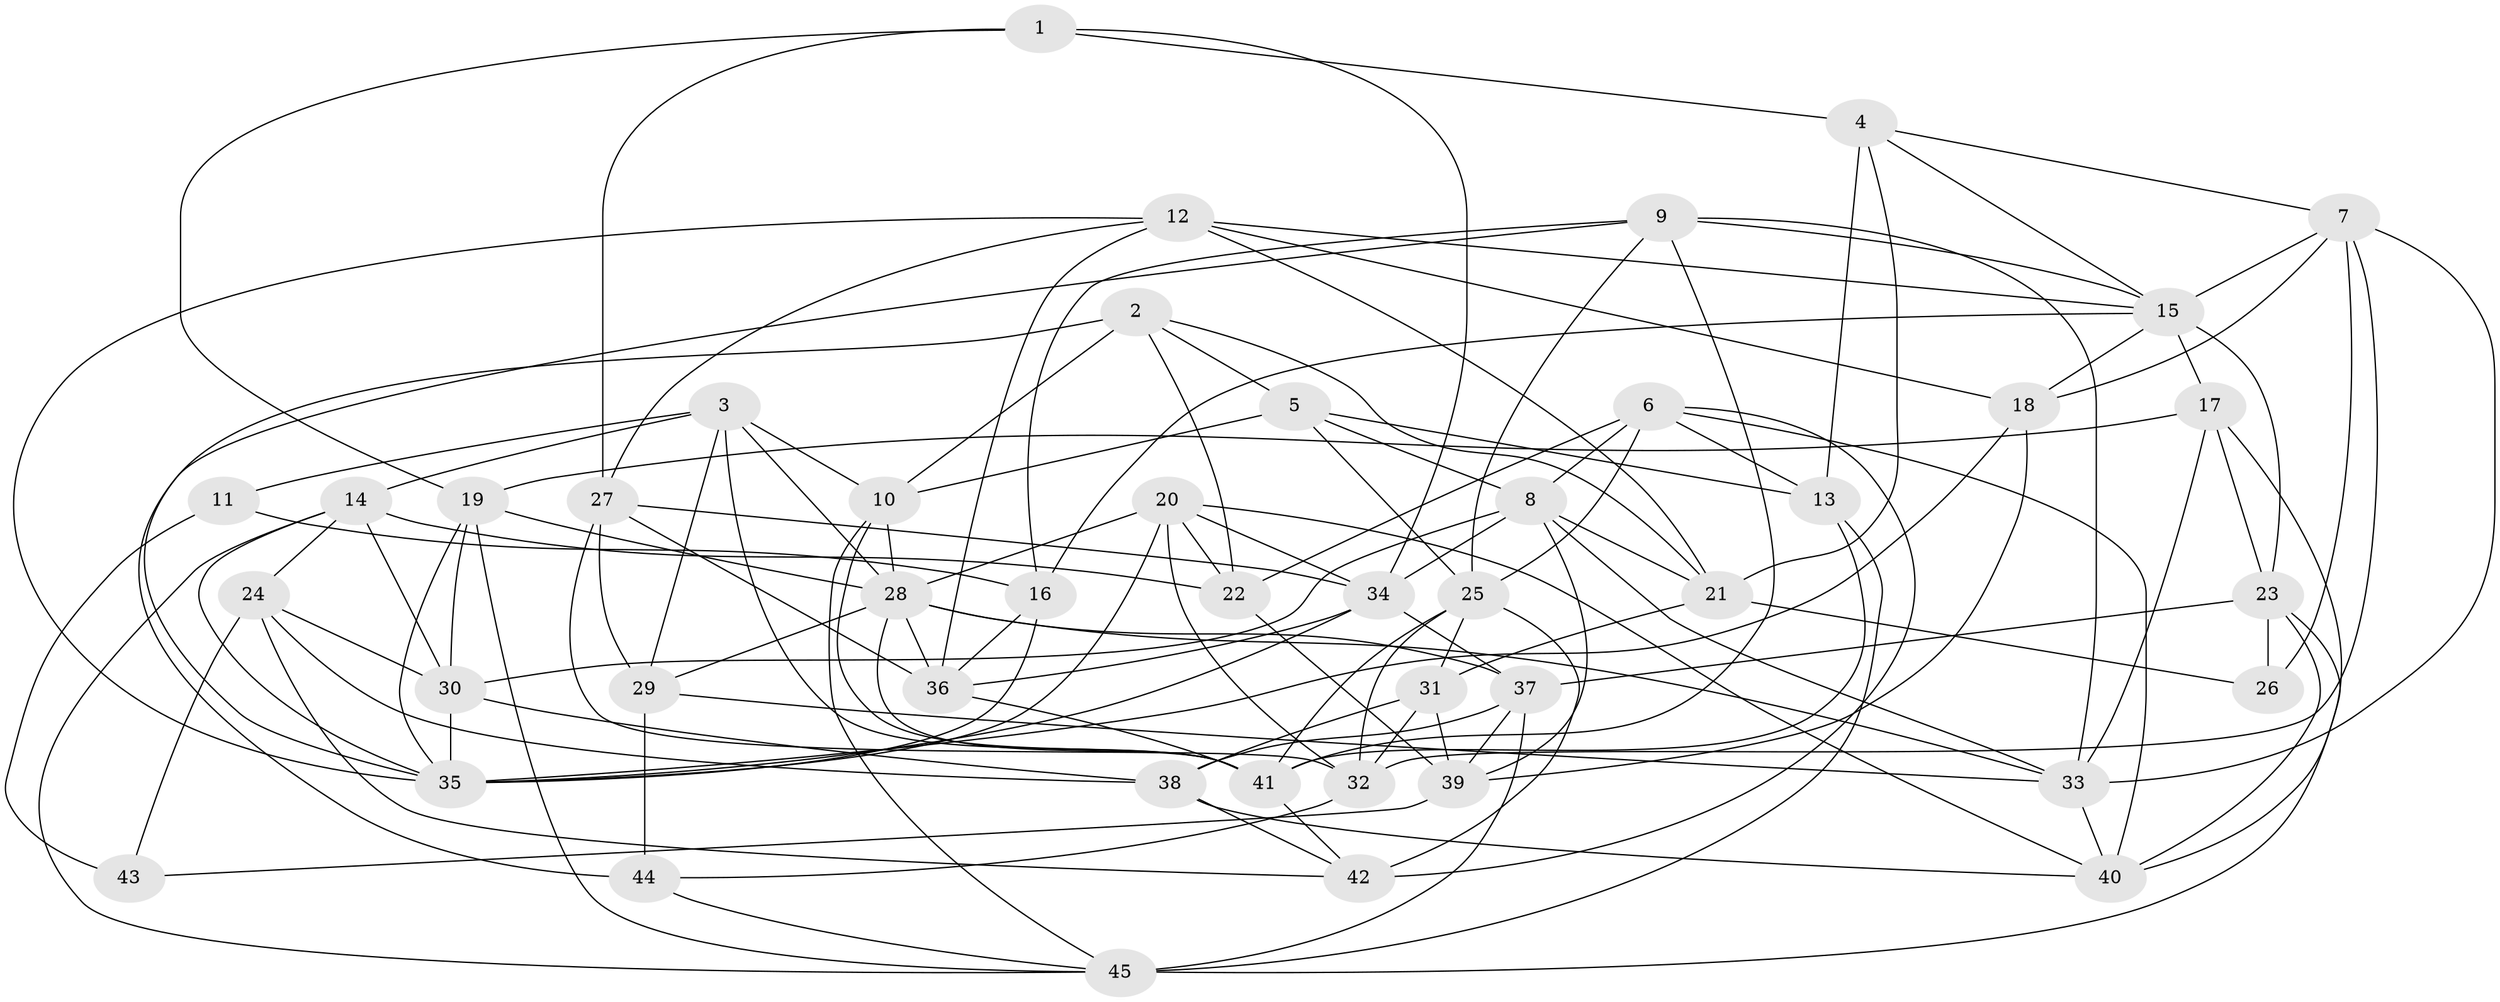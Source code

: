 // original degree distribution, {4: 1.0}
// Generated by graph-tools (version 1.1) at 2025/38/03/04/25 23:38:06]
// undirected, 45 vertices, 130 edges
graph export_dot {
  node [color=gray90,style=filled];
  1;
  2;
  3;
  4;
  5;
  6;
  7;
  8;
  9;
  10;
  11;
  12;
  13;
  14;
  15;
  16;
  17;
  18;
  19;
  20;
  21;
  22;
  23;
  24;
  25;
  26;
  27;
  28;
  29;
  30;
  31;
  32;
  33;
  34;
  35;
  36;
  37;
  38;
  39;
  40;
  41;
  42;
  43;
  44;
  45;
  1 -- 4 [weight=1.0];
  1 -- 19 [weight=1.0];
  1 -- 27 [weight=1.0];
  1 -- 34 [weight=1.0];
  2 -- 5 [weight=1.0];
  2 -- 10 [weight=1.0];
  2 -- 21 [weight=1.0];
  2 -- 22 [weight=1.0];
  2 -- 44 [weight=2.0];
  3 -- 10 [weight=1.0];
  3 -- 11 [weight=1.0];
  3 -- 14 [weight=1.0];
  3 -- 28 [weight=1.0];
  3 -- 29 [weight=1.0];
  3 -- 41 [weight=1.0];
  4 -- 7 [weight=1.0];
  4 -- 13 [weight=2.0];
  4 -- 15 [weight=1.0];
  4 -- 21 [weight=1.0];
  5 -- 8 [weight=2.0];
  5 -- 10 [weight=1.0];
  5 -- 13 [weight=1.0];
  5 -- 25 [weight=1.0];
  6 -- 8 [weight=1.0];
  6 -- 13 [weight=1.0];
  6 -- 22 [weight=1.0];
  6 -- 25 [weight=1.0];
  6 -- 40 [weight=1.0];
  6 -- 42 [weight=1.0];
  7 -- 15 [weight=1.0];
  7 -- 18 [weight=1.0];
  7 -- 26 [weight=1.0];
  7 -- 32 [weight=1.0];
  7 -- 33 [weight=1.0];
  8 -- 21 [weight=1.0];
  8 -- 30 [weight=1.0];
  8 -- 33 [weight=1.0];
  8 -- 34 [weight=1.0];
  8 -- 39 [weight=1.0];
  9 -- 15 [weight=1.0];
  9 -- 16 [weight=1.0];
  9 -- 25 [weight=1.0];
  9 -- 33 [weight=1.0];
  9 -- 35 [weight=1.0];
  9 -- 41 [weight=1.0];
  10 -- 28 [weight=1.0];
  10 -- 41 [weight=1.0];
  10 -- 45 [weight=1.0];
  11 -- 16 [weight=1.0];
  11 -- 43 [weight=2.0];
  12 -- 15 [weight=1.0];
  12 -- 18 [weight=1.0];
  12 -- 21 [weight=1.0];
  12 -- 27 [weight=1.0];
  12 -- 35 [weight=1.0];
  12 -- 36 [weight=1.0];
  13 -- 41 [weight=1.0];
  13 -- 45 [weight=1.0];
  14 -- 22 [weight=1.0];
  14 -- 24 [weight=1.0];
  14 -- 30 [weight=1.0];
  14 -- 35 [weight=1.0];
  14 -- 45 [weight=1.0];
  15 -- 16 [weight=1.0];
  15 -- 17 [weight=1.0];
  15 -- 18 [weight=1.0];
  15 -- 23 [weight=1.0];
  16 -- 35 [weight=1.0];
  16 -- 36 [weight=2.0];
  17 -- 19 [weight=1.0];
  17 -- 23 [weight=2.0];
  17 -- 33 [weight=1.0];
  17 -- 40 [weight=1.0];
  18 -- 35 [weight=1.0];
  18 -- 39 [weight=2.0];
  19 -- 28 [weight=1.0];
  19 -- 30 [weight=1.0];
  19 -- 35 [weight=1.0];
  19 -- 45 [weight=1.0];
  20 -- 22 [weight=2.0];
  20 -- 28 [weight=1.0];
  20 -- 32 [weight=1.0];
  20 -- 34 [weight=1.0];
  20 -- 35 [weight=2.0];
  20 -- 40 [weight=1.0];
  21 -- 26 [weight=1.0];
  21 -- 31 [weight=1.0];
  22 -- 39 [weight=1.0];
  23 -- 26 [weight=2.0];
  23 -- 37 [weight=3.0];
  23 -- 40 [weight=1.0];
  23 -- 45 [weight=1.0];
  24 -- 30 [weight=1.0];
  24 -- 38 [weight=1.0];
  24 -- 42 [weight=1.0];
  24 -- 43 [weight=2.0];
  25 -- 31 [weight=1.0];
  25 -- 32 [weight=1.0];
  25 -- 41 [weight=1.0];
  25 -- 42 [weight=2.0];
  27 -- 29 [weight=1.0];
  27 -- 32 [weight=1.0];
  27 -- 34 [weight=1.0];
  27 -- 36 [weight=1.0];
  28 -- 29 [weight=1.0];
  28 -- 33 [weight=2.0];
  28 -- 36 [weight=1.0];
  28 -- 37 [weight=1.0];
  28 -- 41 [weight=1.0];
  29 -- 33 [weight=1.0];
  29 -- 44 [weight=2.0];
  30 -- 35 [weight=1.0];
  30 -- 38 [weight=1.0];
  31 -- 32 [weight=1.0];
  31 -- 38 [weight=2.0];
  31 -- 39 [weight=1.0];
  32 -- 44 [weight=1.0];
  33 -- 40 [weight=1.0];
  34 -- 35 [weight=1.0];
  34 -- 36 [weight=2.0];
  34 -- 37 [weight=1.0];
  36 -- 41 [weight=1.0];
  37 -- 38 [weight=2.0];
  37 -- 39 [weight=1.0];
  37 -- 45 [weight=2.0];
  38 -- 40 [weight=1.0];
  38 -- 42 [weight=1.0];
  39 -- 43 [weight=2.0];
  41 -- 42 [weight=1.0];
  44 -- 45 [weight=1.0];
}
